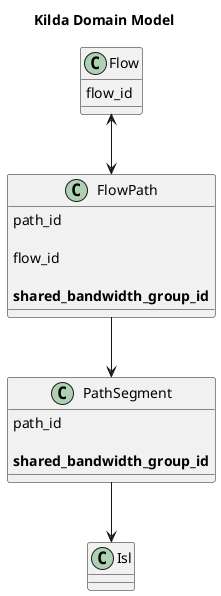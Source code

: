 @startuml

title Kilda Domain Model

class Flow {
    flow_id
}

class FlowPath {
    path_id

    flow_id

    **shared_bandwidth_group_id**
}

Flow <-down-> FlowPath

class PathSegment {
    path_id

    **shared_bandwidth_group_id**
}

FlowPath -down-> PathSegment

class Isl {
}

PathSegment -down-> Isl

@enduml